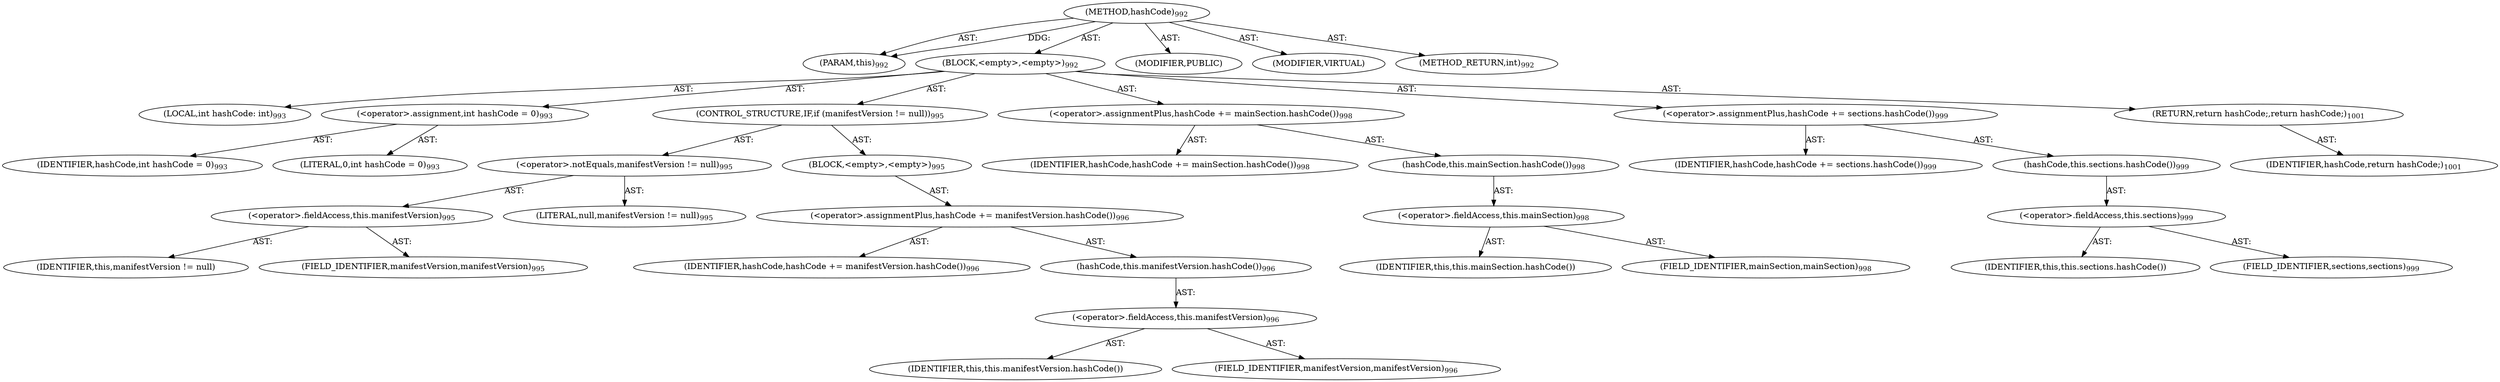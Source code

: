 digraph "hashCode" {  
"111669149739" [label = <(METHOD,hashCode)<SUB>992</SUB>> ]
"115964117065" [label = <(PARAM,this)<SUB>992</SUB>> ]
"25769803924" [label = <(BLOCK,&lt;empty&gt;,&lt;empty&gt;)<SUB>992</SUB>> ]
"94489280598" [label = <(LOCAL,int hashCode: int)<SUB>993</SUB>> ]
"30064771787" [label = <(&lt;operator&gt;.assignment,int hashCode = 0)<SUB>993</SUB>> ]
"68719477259" [label = <(IDENTIFIER,hashCode,int hashCode = 0)<SUB>993</SUB>> ]
"90194313349" [label = <(LITERAL,0,int hashCode = 0)<SUB>993</SUB>> ]
"47244640344" [label = <(CONTROL_STRUCTURE,IF,if (manifestVersion != null))<SUB>995</SUB>> ]
"30064771788" [label = <(&lt;operator&gt;.notEquals,manifestVersion != null)<SUB>995</SUB>> ]
"30064771789" [label = <(&lt;operator&gt;.fieldAccess,this.manifestVersion)<SUB>995</SUB>> ]
"68719477260" [label = <(IDENTIFIER,this,manifestVersion != null)> ]
"55834574993" [label = <(FIELD_IDENTIFIER,manifestVersion,manifestVersion)<SUB>995</SUB>> ]
"90194313350" [label = <(LITERAL,null,manifestVersion != null)<SUB>995</SUB>> ]
"25769803925" [label = <(BLOCK,&lt;empty&gt;,&lt;empty&gt;)<SUB>995</SUB>> ]
"30064771790" [label = <(&lt;operator&gt;.assignmentPlus,hashCode += manifestVersion.hashCode())<SUB>996</SUB>> ]
"68719477261" [label = <(IDENTIFIER,hashCode,hashCode += manifestVersion.hashCode())<SUB>996</SUB>> ]
"30064771791" [label = <(hashCode,this.manifestVersion.hashCode())<SUB>996</SUB>> ]
"30064771792" [label = <(&lt;operator&gt;.fieldAccess,this.manifestVersion)<SUB>996</SUB>> ]
"68719477262" [label = <(IDENTIFIER,this,this.manifestVersion.hashCode())> ]
"55834574994" [label = <(FIELD_IDENTIFIER,manifestVersion,manifestVersion)<SUB>996</SUB>> ]
"30064771793" [label = <(&lt;operator&gt;.assignmentPlus,hashCode += mainSection.hashCode())<SUB>998</SUB>> ]
"68719477263" [label = <(IDENTIFIER,hashCode,hashCode += mainSection.hashCode())<SUB>998</SUB>> ]
"30064771794" [label = <(hashCode,this.mainSection.hashCode())<SUB>998</SUB>> ]
"30064771795" [label = <(&lt;operator&gt;.fieldAccess,this.mainSection)<SUB>998</SUB>> ]
"68719477264" [label = <(IDENTIFIER,this,this.mainSection.hashCode())> ]
"55834574995" [label = <(FIELD_IDENTIFIER,mainSection,mainSection)<SUB>998</SUB>> ]
"30064771796" [label = <(&lt;operator&gt;.assignmentPlus,hashCode += sections.hashCode())<SUB>999</SUB>> ]
"68719477265" [label = <(IDENTIFIER,hashCode,hashCode += sections.hashCode())<SUB>999</SUB>> ]
"30064771797" [label = <(hashCode,this.sections.hashCode())<SUB>999</SUB>> ]
"30064771798" [label = <(&lt;operator&gt;.fieldAccess,this.sections)<SUB>999</SUB>> ]
"68719477266" [label = <(IDENTIFIER,this,this.sections.hashCode())> ]
"55834574996" [label = <(FIELD_IDENTIFIER,sections,sections)<SUB>999</SUB>> ]
"146028888096" [label = <(RETURN,return hashCode;,return hashCode;)<SUB>1001</SUB>> ]
"68719477267" [label = <(IDENTIFIER,hashCode,return hashCode;)<SUB>1001</SUB>> ]
"133143986293" [label = <(MODIFIER,PUBLIC)> ]
"133143986294" [label = <(MODIFIER,VIRTUAL)> ]
"128849018923" [label = <(METHOD_RETURN,int)<SUB>992</SUB>> ]
  "111669149739" -> "115964117065"  [ label = "AST: "] 
  "111669149739" -> "25769803924"  [ label = "AST: "] 
  "111669149739" -> "133143986293"  [ label = "AST: "] 
  "111669149739" -> "133143986294"  [ label = "AST: "] 
  "111669149739" -> "128849018923"  [ label = "AST: "] 
  "25769803924" -> "94489280598"  [ label = "AST: "] 
  "25769803924" -> "30064771787"  [ label = "AST: "] 
  "25769803924" -> "47244640344"  [ label = "AST: "] 
  "25769803924" -> "30064771793"  [ label = "AST: "] 
  "25769803924" -> "30064771796"  [ label = "AST: "] 
  "25769803924" -> "146028888096"  [ label = "AST: "] 
  "30064771787" -> "68719477259"  [ label = "AST: "] 
  "30064771787" -> "90194313349"  [ label = "AST: "] 
  "47244640344" -> "30064771788"  [ label = "AST: "] 
  "47244640344" -> "25769803925"  [ label = "AST: "] 
  "30064771788" -> "30064771789"  [ label = "AST: "] 
  "30064771788" -> "90194313350"  [ label = "AST: "] 
  "30064771789" -> "68719477260"  [ label = "AST: "] 
  "30064771789" -> "55834574993"  [ label = "AST: "] 
  "25769803925" -> "30064771790"  [ label = "AST: "] 
  "30064771790" -> "68719477261"  [ label = "AST: "] 
  "30064771790" -> "30064771791"  [ label = "AST: "] 
  "30064771791" -> "30064771792"  [ label = "AST: "] 
  "30064771792" -> "68719477262"  [ label = "AST: "] 
  "30064771792" -> "55834574994"  [ label = "AST: "] 
  "30064771793" -> "68719477263"  [ label = "AST: "] 
  "30064771793" -> "30064771794"  [ label = "AST: "] 
  "30064771794" -> "30064771795"  [ label = "AST: "] 
  "30064771795" -> "68719477264"  [ label = "AST: "] 
  "30064771795" -> "55834574995"  [ label = "AST: "] 
  "30064771796" -> "68719477265"  [ label = "AST: "] 
  "30064771796" -> "30064771797"  [ label = "AST: "] 
  "30064771797" -> "30064771798"  [ label = "AST: "] 
  "30064771798" -> "68719477266"  [ label = "AST: "] 
  "30064771798" -> "55834574996"  [ label = "AST: "] 
  "146028888096" -> "68719477267"  [ label = "AST: "] 
  "111669149739" -> "115964117065"  [ label = "DDG: "] 
}
